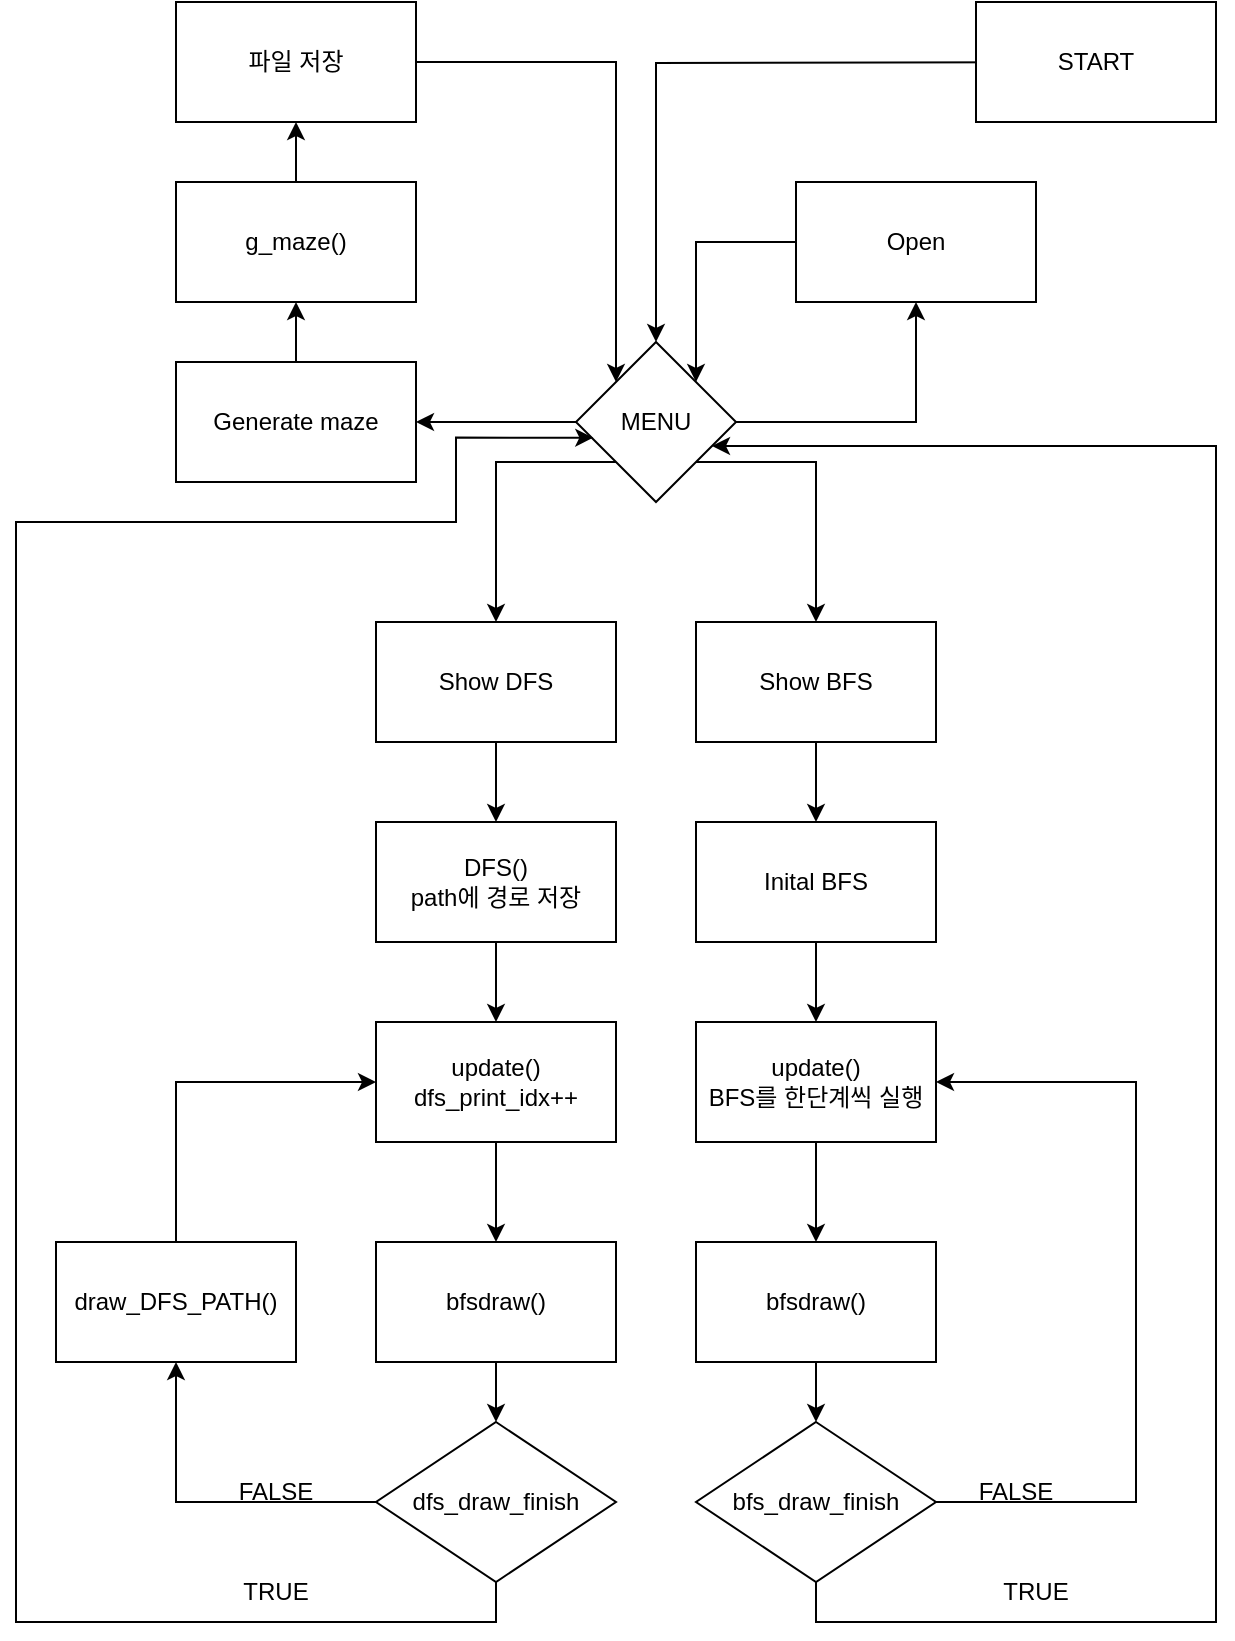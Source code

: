 <mxfile version="21.5.0" type="github">
  <diagram name="페이지-1" id="7EG3P1tsVLLwujQFk9k3">
    <mxGraphModel dx="1430" dy="797" grid="1" gridSize="10" guides="1" tooltips="1" connect="1" arrows="1" fold="1" page="1" pageScale="1" pageWidth="827" pageHeight="1169" math="0" shadow="0">
      <root>
        <mxCell id="0" />
        <mxCell id="1" parent="0" />
        <mxCell id="kgBtwzYbKkPKxoFV5lpx-21" style="edgeStyle=orthogonalEdgeStyle;rounded=0;orthogonalLoop=1;jettySize=auto;html=1;exitX=1;exitY=0.5;exitDx=0;exitDy=0;entryX=0.5;entryY=1;entryDx=0;entryDy=0;" parent="1" source="kgBtwzYbKkPKxoFV5lpx-5" target="kgBtwzYbKkPKxoFV5lpx-8" edge="1">
          <mxGeometry relative="1" as="geometry" />
        </mxCell>
        <mxCell id="kgBtwzYbKkPKxoFV5lpx-24" style="edgeStyle=orthogonalEdgeStyle;rounded=0;orthogonalLoop=1;jettySize=auto;html=1;exitX=0;exitY=0.5;exitDx=0;exitDy=0;entryX=1;entryY=0.5;entryDx=0;entryDy=0;" parent="1" source="kgBtwzYbKkPKxoFV5lpx-5" target="kgBtwzYbKkPKxoFV5lpx-6" edge="1">
          <mxGeometry relative="1" as="geometry" />
        </mxCell>
        <mxCell id="kgBtwzYbKkPKxoFV5lpx-32" style="edgeStyle=orthogonalEdgeStyle;rounded=0;orthogonalLoop=1;jettySize=auto;html=1;exitX=0;exitY=1;exitDx=0;exitDy=0;entryX=0.5;entryY=0;entryDx=0;entryDy=0;" parent="1" source="kgBtwzYbKkPKxoFV5lpx-5" target="kgBtwzYbKkPKxoFV5lpx-31" edge="1">
          <mxGeometry relative="1" as="geometry">
            <mxPoint x="310" y="320" as="targetPoint" />
            <Array as="points">
              <mxPoint x="320" y="280" />
            </Array>
          </mxGeometry>
        </mxCell>
        <mxCell id="kgBtwzYbKkPKxoFV5lpx-34" style="edgeStyle=orthogonalEdgeStyle;rounded=0;orthogonalLoop=1;jettySize=auto;html=1;exitX=1;exitY=1;exitDx=0;exitDy=0;entryX=0.5;entryY=0;entryDx=0;entryDy=0;" parent="1" source="kgBtwzYbKkPKxoFV5lpx-5" target="kgBtwzYbKkPKxoFV5lpx-33" edge="1">
          <mxGeometry relative="1" as="geometry">
            <Array as="points">
              <mxPoint x="480" y="280" />
            </Array>
          </mxGeometry>
        </mxCell>
        <mxCell id="kgBtwzYbKkPKxoFV5lpx-5" value="MENU" style="rhombus;whiteSpace=wrap;html=1;" parent="1" vertex="1">
          <mxGeometry x="360" y="220" width="80" height="80" as="geometry" />
        </mxCell>
        <mxCell id="kgBtwzYbKkPKxoFV5lpx-25" style="edgeStyle=orthogonalEdgeStyle;rounded=0;orthogonalLoop=1;jettySize=auto;html=1;exitX=0.5;exitY=0;exitDx=0;exitDy=0;entryX=0.5;entryY=1;entryDx=0;entryDy=0;" parent="1" source="kgBtwzYbKkPKxoFV5lpx-6" target="kgBtwzYbKkPKxoFV5lpx-10" edge="1">
          <mxGeometry relative="1" as="geometry" />
        </mxCell>
        <mxCell id="kgBtwzYbKkPKxoFV5lpx-6" value="Generate maze" style="rounded=0;whiteSpace=wrap;html=1;" parent="1" vertex="1">
          <mxGeometry x="160" y="230" width="120" height="60" as="geometry" />
        </mxCell>
        <mxCell id="kgBtwzYbKkPKxoFV5lpx-28" style="edgeStyle=orthogonalEdgeStyle;rounded=0;orthogonalLoop=1;jettySize=auto;html=1;exitX=0;exitY=0.5;exitDx=0;exitDy=0;entryX=1;entryY=0;entryDx=0;entryDy=0;" parent="1" source="kgBtwzYbKkPKxoFV5lpx-8" target="kgBtwzYbKkPKxoFV5lpx-5" edge="1">
          <mxGeometry relative="1" as="geometry" />
        </mxCell>
        <mxCell id="kgBtwzYbKkPKxoFV5lpx-8" value="Open" style="rounded=0;whiteSpace=wrap;html=1;" parent="1" vertex="1">
          <mxGeometry x="470" y="140" width="120" height="60" as="geometry" />
        </mxCell>
        <mxCell id="kgBtwzYbKkPKxoFV5lpx-26" style="edgeStyle=orthogonalEdgeStyle;rounded=0;orthogonalLoop=1;jettySize=auto;html=1;exitX=0.5;exitY=0;exitDx=0;exitDy=0;entryX=0.5;entryY=1;entryDx=0;entryDy=0;" parent="1" source="kgBtwzYbKkPKxoFV5lpx-10" target="kgBtwzYbKkPKxoFV5lpx-11" edge="1">
          <mxGeometry relative="1" as="geometry" />
        </mxCell>
        <mxCell id="kgBtwzYbKkPKxoFV5lpx-10" value="g_maze()" style="rounded=0;whiteSpace=wrap;html=1;" parent="1" vertex="1">
          <mxGeometry x="160" y="140" width="120" height="60" as="geometry" />
        </mxCell>
        <mxCell id="kgBtwzYbKkPKxoFV5lpx-27" style="edgeStyle=orthogonalEdgeStyle;rounded=0;orthogonalLoop=1;jettySize=auto;html=1;exitX=1;exitY=0.5;exitDx=0;exitDy=0;entryX=0;entryY=0;entryDx=0;entryDy=0;" parent="1" source="kgBtwzYbKkPKxoFV5lpx-11" target="kgBtwzYbKkPKxoFV5lpx-5" edge="1">
          <mxGeometry relative="1" as="geometry" />
        </mxCell>
        <mxCell id="kgBtwzYbKkPKxoFV5lpx-11" value="파일 저장" style="rounded=0;whiteSpace=wrap;html=1;" parent="1" vertex="1">
          <mxGeometry x="160" y="50" width="120" height="60" as="geometry" />
        </mxCell>
        <mxCell id="kgBtwzYbKkPKxoFV5lpx-30" style="edgeStyle=orthogonalEdgeStyle;rounded=0;orthogonalLoop=1;jettySize=auto;html=1;exitX=0;exitY=0.5;exitDx=0;exitDy=0;" parent="1" target="kgBtwzYbKkPKxoFV5lpx-5" edge="1">
          <mxGeometry relative="1" as="geometry">
            <mxPoint x="650" y="80" as="sourcePoint" />
          </mxGeometry>
        </mxCell>
        <mxCell id="NG8SrOg1wRvQwlJlGmwi-18" style="edgeStyle=orthogonalEdgeStyle;rounded=0;orthogonalLoop=1;jettySize=auto;html=1;exitX=0.5;exitY=1;exitDx=0;exitDy=0;entryX=0.5;entryY=0;entryDx=0;entryDy=0;" edge="1" parent="1" source="kgBtwzYbKkPKxoFV5lpx-31" target="NG8SrOg1wRvQwlJlGmwi-17">
          <mxGeometry relative="1" as="geometry" />
        </mxCell>
        <mxCell id="kgBtwzYbKkPKxoFV5lpx-31" value="Show DFS" style="rounded=0;whiteSpace=wrap;html=1;" parent="1" vertex="1">
          <mxGeometry x="260" y="360" width="120" height="60" as="geometry" />
        </mxCell>
        <mxCell id="NG8SrOg1wRvQwlJlGmwi-1" style="edgeStyle=orthogonalEdgeStyle;rounded=0;orthogonalLoop=1;jettySize=auto;html=1;" edge="1" parent="1" source="kgBtwzYbKkPKxoFV5lpx-33">
          <mxGeometry relative="1" as="geometry">
            <mxPoint x="480" y="460" as="targetPoint" />
          </mxGeometry>
        </mxCell>
        <mxCell id="kgBtwzYbKkPKxoFV5lpx-33" value="Show BFS" style="rounded=0;whiteSpace=wrap;html=1;" parent="1" vertex="1">
          <mxGeometry x="420" y="360" width="120" height="60" as="geometry" />
        </mxCell>
        <mxCell id="kgBtwzYbKkPKxoFV5lpx-35" value="START" style="rounded=0;whiteSpace=wrap;html=1;" parent="1" vertex="1">
          <mxGeometry x="560" y="50" width="120" height="60" as="geometry" />
        </mxCell>
        <mxCell id="NG8SrOg1wRvQwlJlGmwi-6" style="edgeStyle=orthogonalEdgeStyle;rounded=0;orthogonalLoop=1;jettySize=auto;html=1;exitX=0.5;exitY=1;exitDx=0;exitDy=0;entryX=0.5;entryY=0;entryDx=0;entryDy=0;" edge="1" parent="1" source="NG8SrOg1wRvQwlJlGmwi-2" target="NG8SrOg1wRvQwlJlGmwi-5">
          <mxGeometry relative="1" as="geometry" />
        </mxCell>
        <mxCell id="NG8SrOg1wRvQwlJlGmwi-2" value="Inital BFS" style="rounded=0;whiteSpace=wrap;html=1;" vertex="1" parent="1">
          <mxGeometry x="420" y="460" width="120" height="60" as="geometry" />
        </mxCell>
        <mxCell id="NG8SrOg1wRvQwlJlGmwi-11" style="edgeStyle=orthogonalEdgeStyle;rounded=0;orthogonalLoop=1;jettySize=auto;html=1;exitX=0.5;exitY=1;exitDx=0;exitDy=0;entryX=0.5;entryY=0;entryDx=0;entryDy=0;" edge="1" parent="1" source="NG8SrOg1wRvQwlJlGmwi-3" target="NG8SrOg1wRvQwlJlGmwi-10">
          <mxGeometry relative="1" as="geometry" />
        </mxCell>
        <mxCell id="NG8SrOg1wRvQwlJlGmwi-3" value="bfsdraw()" style="rounded=0;whiteSpace=wrap;html=1;" vertex="1" parent="1">
          <mxGeometry x="420" y="670" width="120" height="60" as="geometry" />
        </mxCell>
        <mxCell id="NG8SrOg1wRvQwlJlGmwi-8" style="edgeStyle=orthogonalEdgeStyle;rounded=0;orthogonalLoop=1;jettySize=auto;html=1;exitX=0.5;exitY=1;exitDx=0;exitDy=0;entryX=0.5;entryY=0;entryDx=0;entryDy=0;" edge="1" parent="1" source="NG8SrOg1wRvQwlJlGmwi-5" target="NG8SrOg1wRvQwlJlGmwi-3">
          <mxGeometry relative="1" as="geometry" />
        </mxCell>
        <mxCell id="NG8SrOg1wRvQwlJlGmwi-5" value="update()&lt;br&gt;BFS를 한단계씩 실행" style="rounded=0;whiteSpace=wrap;html=1;" vertex="1" parent="1">
          <mxGeometry x="420" y="560" width="120" height="60" as="geometry" />
        </mxCell>
        <mxCell id="NG8SrOg1wRvQwlJlGmwi-12" style="edgeStyle=orthogonalEdgeStyle;rounded=0;orthogonalLoop=1;jettySize=auto;html=1;entryX=1;entryY=0.5;entryDx=0;entryDy=0;" edge="1" parent="1" source="NG8SrOg1wRvQwlJlGmwi-10" target="NG8SrOg1wRvQwlJlGmwi-5">
          <mxGeometry relative="1" as="geometry">
            <Array as="points">
              <mxPoint x="640" y="800" />
              <mxPoint x="640" y="590" />
            </Array>
          </mxGeometry>
        </mxCell>
        <mxCell id="NG8SrOg1wRvQwlJlGmwi-13" style="edgeStyle=orthogonalEdgeStyle;rounded=0;orthogonalLoop=1;jettySize=auto;html=1;exitX=0.5;exitY=1;exitDx=0;exitDy=0;" edge="1" parent="1" source="NG8SrOg1wRvQwlJlGmwi-10" target="kgBtwzYbKkPKxoFV5lpx-5">
          <mxGeometry relative="1" as="geometry">
            <Array as="points">
              <mxPoint x="480" y="860" />
              <mxPoint x="680" y="860" />
              <mxPoint x="680" y="272" />
            </Array>
          </mxGeometry>
        </mxCell>
        <mxCell id="NG8SrOg1wRvQwlJlGmwi-10" value="bfs_draw_finish" style="rhombus;whiteSpace=wrap;html=1;" vertex="1" parent="1">
          <mxGeometry x="420" y="760" width="120" height="80" as="geometry" />
        </mxCell>
        <mxCell id="NG8SrOg1wRvQwlJlGmwi-14" value="TRUE" style="text;html=1;strokeColor=none;fillColor=none;align=center;verticalAlign=middle;whiteSpace=wrap;rounded=0;" vertex="1" parent="1">
          <mxGeometry x="560" y="830" width="60" height="30" as="geometry" />
        </mxCell>
        <mxCell id="NG8SrOg1wRvQwlJlGmwi-16" value="FALSE" style="text;html=1;strokeColor=none;fillColor=none;align=center;verticalAlign=middle;whiteSpace=wrap;rounded=0;" vertex="1" parent="1">
          <mxGeometry x="550" y="780" width="60" height="30" as="geometry" />
        </mxCell>
        <mxCell id="NG8SrOg1wRvQwlJlGmwi-20" style="edgeStyle=orthogonalEdgeStyle;rounded=0;orthogonalLoop=1;jettySize=auto;html=1;exitX=0.5;exitY=1;exitDx=0;exitDy=0;entryX=0.5;entryY=0;entryDx=0;entryDy=0;" edge="1" parent="1" source="NG8SrOg1wRvQwlJlGmwi-17" target="NG8SrOg1wRvQwlJlGmwi-19">
          <mxGeometry relative="1" as="geometry" />
        </mxCell>
        <mxCell id="NG8SrOg1wRvQwlJlGmwi-17" value="DFS()&lt;br&gt;path에 경로 저장" style="rounded=0;whiteSpace=wrap;html=1;" vertex="1" parent="1">
          <mxGeometry x="260" y="460" width="120" height="60" as="geometry" />
        </mxCell>
        <mxCell id="NG8SrOg1wRvQwlJlGmwi-27" style="edgeStyle=orthogonalEdgeStyle;rounded=0;orthogonalLoop=1;jettySize=auto;html=1;entryX=0.5;entryY=0;entryDx=0;entryDy=0;" edge="1" parent="1" source="NG8SrOg1wRvQwlJlGmwi-19" target="NG8SrOg1wRvQwlJlGmwi-21">
          <mxGeometry relative="1" as="geometry" />
        </mxCell>
        <mxCell id="NG8SrOg1wRvQwlJlGmwi-19" value="update()&lt;br&gt;dfs_print_idx++" style="rounded=0;whiteSpace=wrap;html=1;" vertex="1" parent="1">
          <mxGeometry x="260" y="560" width="120" height="60" as="geometry" />
        </mxCell>
        <mxCell id="NG8SrOg1wRvQwlJlGmwi-26" style="edgeStyle=orthogonalEdgeStyle;rounded=0;orthogonalLoop=1;jettySize=auto;html=1;exitX=0.5;exitY=1;exitDx=0;exitDy=0;entryX=0.5;entryY=0;entryDx=0;entryDy=0;" edge="1" parent="1" source="NG8SrOg1wRvQwlJlGmwi-21" target="NG8SrOg1wRvQwlJlGmwi-22">
          <mxGeometry relative="1" as="geometry" />
        </mxCell>
        <mxCell id="NG8SrOg1wRvQwlJlGmwi-21" value="bfsdraw()" style="rounded=0;whiteSpace=wrap;html=1;" vertex="1" parent="1">
          <mxGeometry x="260" y="670" width="120" height="60" as="geometry" />
        </mxCell>
        <mxCell id="NG8SrOg1wRvQwlJlGmwi-23" style="edgeStyle=orthogonalEdgeStyle;rounded=0;orthogonalLoop=1;jettySize=auto;html=1;exitX=0;exitY=0.5;exitDx=0;exitDy=0;" edge="1" parent="1" source="NG8SrOg1wRvQwlJlGmwi-22" target="NG8SrOg1wRvQwlJlGmwi-24">
          <mxGeometry relative="1" as="geometry">
            <mxPoint x="190" y="720" as="targetPoint" />
          </mxGeometry>
        </mxCell>
        <mxCell id="NG8SrOg1wRvQwlJlGmwi-28" style="edgeStyle=orthogonalEdgeStyle;rounded=0;orthogonalLoop=1;jettySize=auto;html=1;exitX=0.5;exitY=1;exitDx=0;exitDy=0;entryX=0.108;entryY=0.598;entryDx=0;entryDy=0;entryPerimeter=0;" edge="1" parent="1" source="NG8SrOg1wRvQwlJlGmwi-22" target="kgBtwzYbKkPKxoFV5lpx-5">
          <mxGeometry relative="1" as="geometry">
            <Array as="points">
              <mxPoint x="320" y="860" />
              <mxPoint x="80" y="860" />
              <mxPoint x="80" y="310" />
              <mxPoint x="300" y="310" />
              <mxPoint x="300" y="268" />
            </Array>
          </mxGeometry>
        </mxCell>
        <mxCell id="NG8SrOg1wRvQwlJlGmwi-22" value="dfs_draw_finish" style="rhombus;whiteSpace=wrap;html=1;" vertex="1" parent="1">
          <mxGeometry x="260" y="760" width="120" height="80" as="geometry" />
        </mxCell>
        <mxCell id="NG8SrOg1wRvQwlJlGmwi-25" style="edgeStyle=orthogonalEdgeStyle;rounded=0;orthogonalLoop=1;jettySize=auto;html=1;entryX=0;entryY=0.5;entryDx=0;entryDy=0;" edge="1" parent="1" source="NG8SrOg1wRvQwlJlGmwi-24" target="NG8SrOg1wRvQwlJlGmwi-19">
          <mxGeometry relative="1" as="geometry">
            <Array as="points">
              <mxPoint x="160" y="590" />
            </Array>
          </mxGeometry>
        </mxCell>
        <mxCell id="NG8SrOg1wRvQwlJlGmwi-24" value="draw_DFS_PATH()" style="rounded=0;whiteSpace=wrap;html=1;" vertex="1" parent="1">
          <mxGeometry x="100" y="670" width="120" height="60" as="geometry" />
        </mxCell>
        <mxCell id="NG8SrOg1wRvQwlJlGmwi-29" value="FALSE" style="text;html=1;strokeColor=none;fillColor=none;align=center;verticalAlign=middle;whiteSpace=wrap;rounded=0;" vertex="1" parent="1">
          <mxGeometry x="180" y="780" width="60" height="30" as="geometry" />
        </mxCell>
        <mxCell id="NG8SrOg1wRvQwlJlGmwi-30" value="TRUE" style="text;html=1;strokeColor=none;fillColor=none;align=center;verticalAlign=middle;whiteSpace=wrap;rounded=0;" vertex="1" parent="1">
          <mxGeometry x="180" y="830" width="60" height="30" as="geometry" />
        </mxCell>
      </root>
    </mxGraphModel>
  </diagram>
</mxfile>
